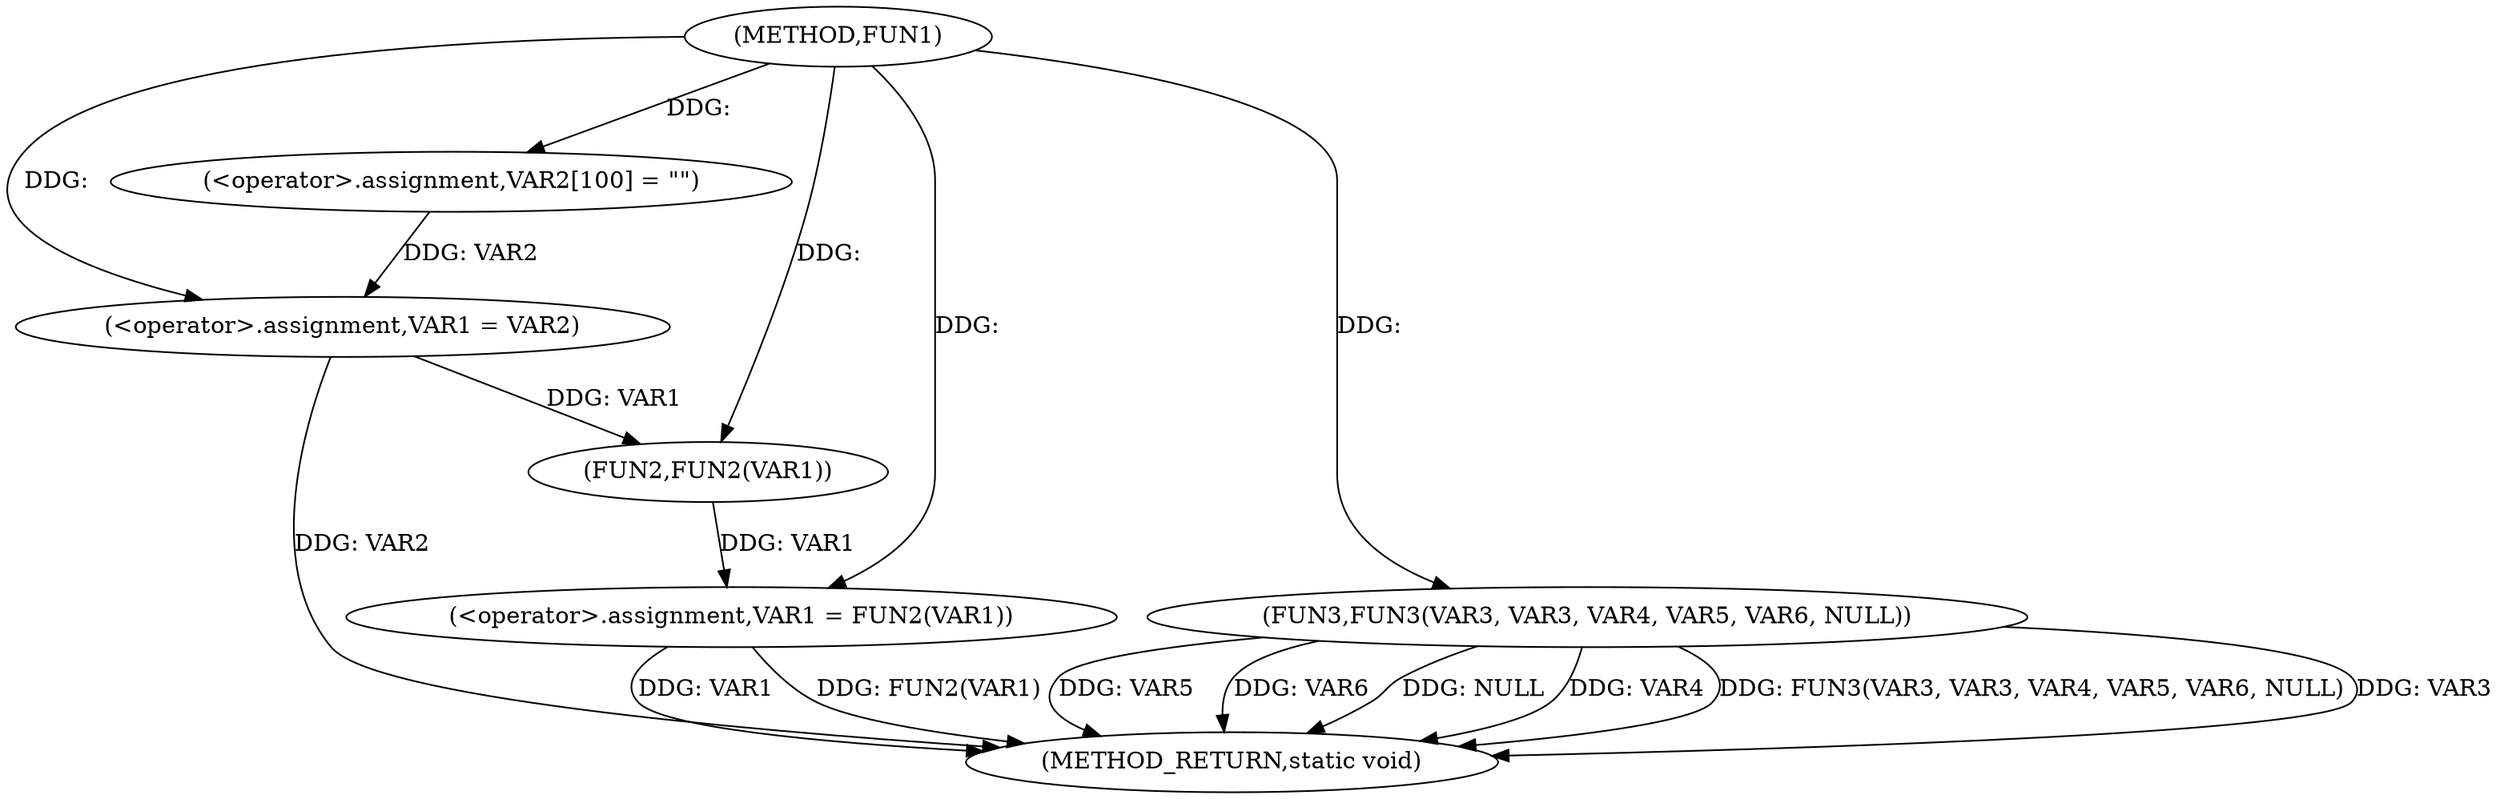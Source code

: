 digraph FUN1 {  
"1000100" [label = "(METHOD,FUN1)" ]
"1000121" [label = "(METHOD_RETURN,static void)" ]
"1000104" [label = "(<operator>.assignment,VAR2[100] = \"\")" ]
"1000107" [label = "(<operator>.assignment,VAR1 = VAR2)" ]
"1000110" [label = "(<operator>.assignment,VAR1 = FUN2(VAR1))" ]
"1000112" [label = "(FUN2,FUN2(VAR1))" ]
"1000114" [label = "(FUN3,FUN3(VAR3, VAR3, VAR4, VAR5, VAR6, NULL))" ]
  "1000114" -> "1000121"  [ label = "DDG: VAR4"] 
  "1000114" -> "1000121"  [ label = "DDG: FUN3(VAR3, VAR3, VAR4, VAR5, VAR6, NULL)"] 
  "1000114" -> "1000121"  [ label = "DDG: VAR3"] 
  "1000114" -> "1000121"  [ label = "DDG: VAR5"] 
  "1000110" -> "1000121"  [ label = "DDG: FUN2(VAR1)"] 
  "1000114" -> "1000121"  [ label = "DDG: VAR6"] 
  "1000107" -> "1000121"  [ label = "DDG: VAR2"] 
  "1000114" -> "1000121"  [ label = "DDG: NULL"] 
  "1000110" -> "1000121"  [ label = "DDG: VAR1"] 
  "1000100" -> "1000104"  [ label = "DDG: "] 
  "1000104" -> "1000107"  [ label = "DDG: VAR2"] 
  "1000100" -> "1000107"  [ label = "DDG: "] 
  "1000112" -> "1000110"  [ label = "DDG: VAR1"] 
  "1000100" -> "1000110"  [ label = "DDG: "] 
  "1000107" -> "1000112"  [ label = "DDG: VAR1"] 
  "1000100" -> "1000112"  [ label = "DDG: "] 
  "1000100" -> "1000114"  [ label = "DDG: "] 
}
